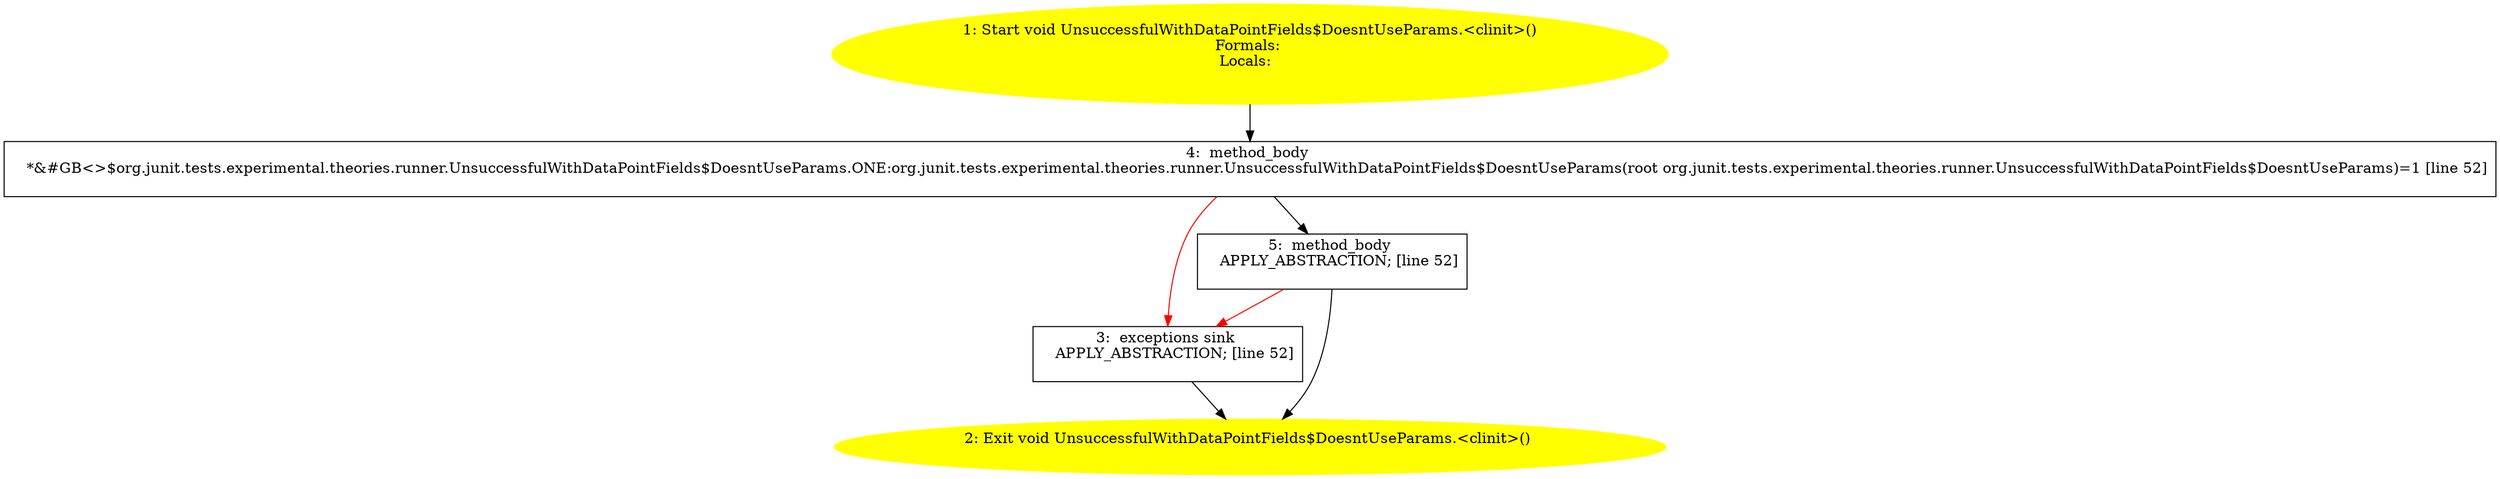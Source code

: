 /* @generated */
digraph cfg {
"org.junit.tests.experimental.theories.runner.UnsuccessfulWithDataPointFields$DoesntUseParams.<clinit.f4d9c4b417058e9f0c790b3f8ecf5743_1" [label="1: Start void UnsuccessfulWithDataPointFields$DoesntUseParams.<clinit>()\nFormals: \nLocals:  \n  " color=yellow style=filled]
	

	 "org.junit.tests.experimental.theories.runner.UnsuccessfulWithDataPointFields$DoesntUseParams.<clinit.f4d9c4b417058e9f0c790b3f8ecf5743_1" -> "org.junit.tests.experimental.theories.runner.UnsuccessfulWithDataPointFields$DoesntUseParams.<clinit.f4d9c4b417058e9f0c790b3f8ecf5743_4" ;
"org.junit.tests.experimental.theories.runner.UnsuccessfulWithDataPointFields$DoesntUseParams.<clinit.f4d9c4b417058e9f0c790b3f8ecf5743_2" [label="2: Exit void UnsuccessfulWithDataPointFields$DoesntUseParams.<clinit>() \n  " color=yellow style=filled]
	

"org.junit.tests.experimental.theories.runner.UnsuccessfulWithDataPointFields$DoesntUseParams.<clinit.f4d9c4b417058e9f0c790b3f8ecf5743_3" [label="3:  exceptions sink \n   APPLY_ABSTRACTION; [line 52]\n " shape="box"]
	

	 "org.junit.tests.experimental.theories.runner.UnsuccessfulWithDataPointFields$DoesntUseParams.<clinit.f4d9c4b417058e9f0c790b3f8ecf5743_3" -> "org.junit.tests.experimental.theories.runner.UnsuccessfulWithDataPointFields$DoesntUseParams.<clinit.f4d9c4b417058e9f0c790b3f8ecf5743_2" ;
"org.junit.tests.experimental.theories.runner.UnsuccessfulWithDataPointFields$DoesntUseParams.<clinit.f4d9c4b417058e9f0c790b3f8ecf5743_4" [label="4:  method_body \n   *&#GB<>$org.junit.tests.experimental.theories.runner.UnsuccessfulWithDataPointFields$DoesntUseParams.ONE:org.junit.tests.experimental.theories.runner.UnsuccessfulWithDataPointFields$DoesntUseParams(root org.junit.tests.experimental.theories.runner.UnsuccessfulWithDataPointFields$DoesntUseParams)=1 [line 52]\n " shape="box"]
	

	 "org.junit.tests.experimental.theories.runner.UnsuccessfulWithDataPointFields$DoesntUseParams.<clinit.f4d9c4b417058e9f0c790b3f8ecf5743_4" -> "org.junit.tests.experimental.theories.runner.UnsuccessfulWithDataPointFields$DoesntUseParams.<clinit.f4d9c4b417058e9f0c790b3f8ecf5743_5" ;
	 "org.junit.tests.experimental.theories.runner.UnsuccessfulWithDataPointFields$DoesntUseParams.<clinit.f4d9c4b417058e9f0c790b3f8ecf5743_4" -> "org.junit.tests.experimental.theories.runner.UnsuccessfulWithDataPointFields$DoesntUseParams.<clinit.f4d9c4b417058e9f0c790b3f8ecf5743_3" [color="red" ];
"org.junit.tests.experimental.theories.runner.UnsuccessfulWithDataPointFields$DoesntUseParams.<clinit.f4d9c4b417058e9f0c790b3f8ecf5743_5" [label="5:  method_body \n   APPLY_ABSTRACTION; [line 52]\n " shape="box"]
	

	 "org.junit.tests.experimental.theories.runner.UnsuccessfulWithDataPointFields$DoesntUseParams.<clinit.f4d9c4b417058e9f0c790b3f8ecf5743_5" -> "org.junit.tests.experimental.theories.runner.UnsuccessfulWithDataPointFields$DoesntUseParams.<clinit.f4d9c4b417058e9f0c790b3f8ecf5743_2" ;
	 "org.junit.tests.experimental.theories.runner.UnsuccessfulWithDataPointFields$DoesntUseParams.<clinit.f4d9c4b417058e9f0c790b3f8ecf5743_5" -> "org.junit.tests.experimental.theories.runner.UnsuccessfulWithDataPointFields$DoesntUseParams.<clinit.f4d9c4b417058e9f0c790b3f8ecf5743_3" [color="red" ];
}
